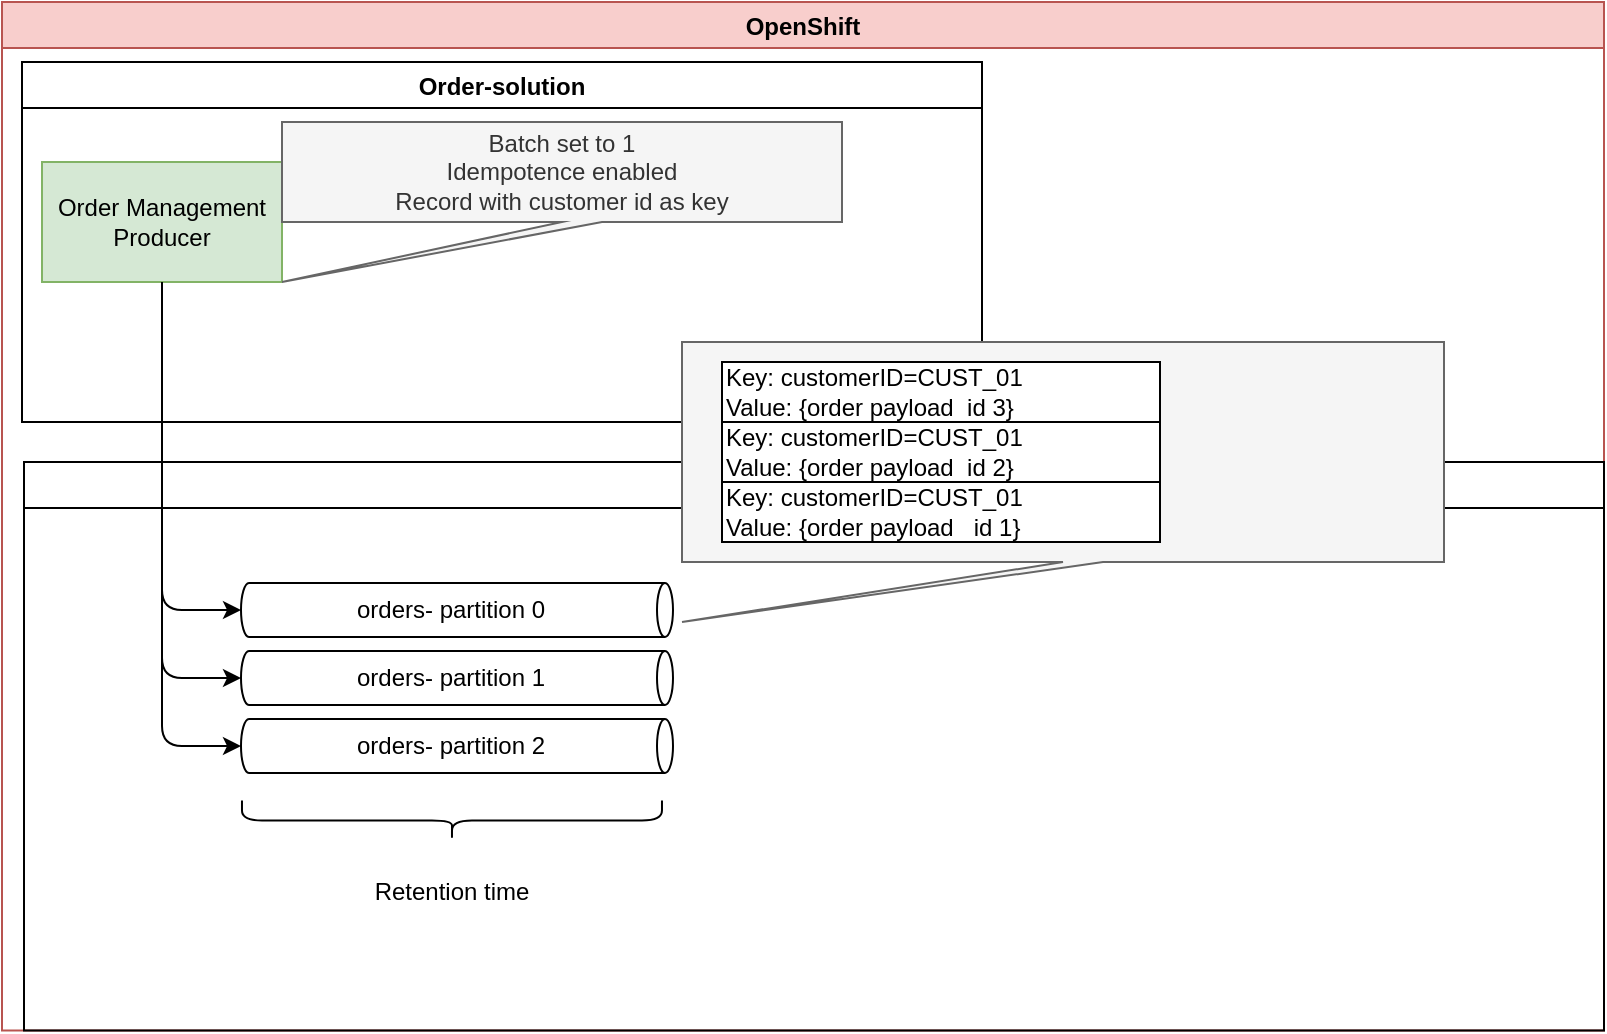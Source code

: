 <mxfile>
    <diagram id="rFmOCMcaIkLP6CqxaiLA" name="Page-1">
        <mxGraphModel dx="898" dy="526" grid="1" gridSize="10" guides="1" tooltips="1" connect="1" arrows="1" fold="1" page="1" pageScale="1" pageWidth="850" pageHeight="1100" math="0" shadow="0">
            <root>
                <mxCell id="0"/>
                <mxCell id="1" parent="0"/>
                <mxCell id="2" value="OpenShift" style="swimlane;fillColor=#f8cecc;strokeColor=#b85450;" parent="1" vertex="1">
                    <mxGeometry x="20" y="10" width="801" height="514.21" as="geometry"/>
                </mxCell>
                <mxCell id="3" value="Order-solution" style="swimlane;" parent="2" vertex="1">
                    <mxGeometry x="10" y="30" width="480" height="180" as="geometry"/>
                </mxCell>
                <mxCell id="4" value="Order Management Producer" style="rounded=0;whiteSpace=wrap;html=1;fillColor=#d5e8d4;strokeColor=#82b366;" parent="3" vertex="1">
                    <mxGeometry x="10" y="50" width="120" height="60" as="geometry"/>
                </mxCell>
                <mxCell id="33" value="Batch set to 1&lt;br&gt;Idempotence enabled&lt;br&gt;Record with customer id as key" style="shape=callout;whiteSpace=wrap;html=1;perimeter=calloutPerimeter;fillColor=#f5f5f5;fontColor=#333333;strokeColor=#666666;position2=0;" parent="3" vertex="1">
                    <mxGeometry x="130" y="30" width="280" height="80" as="geometry"/>
                </mxCell>
                <mxCell id="10" value="event-streams cluster" style="swimlane;verticalAlign=middle;textDirection=ltr;horizontal=1;" parent="2" vertex="1">
                    <mxGeometry x="11" y="230" width="790" height="284.21" as="geometry">
                        <mxRectangle x="11" y="320" width="160" height="23" as="alternateBounds"/>
                    </mxGeometry>
                </mxCell>
                <mxCell id="19" value="orders- partition 0&lt;br&gt;" style="shape=cylinder3;whiteSpace=wrap;html=1;boundedLbl=1;backgroundOutline=1;size=4;rotation=90;align=center;horizontal=0;" parent="10" vertex="1">
                    <mxGeometry x="203" y="-34" width="27" height="216" as="geometry"/>
                </mxCell>
                <mxCell id="26" value="orders- partition 2" style="shape=cylinder3;whiteSpace=wrap;html=1;boundedLbl=1;backgroundOutline=1;size=4;rotation=90;align=center;horizontal=0;" parent="10" vertex="1">
                    <mxGeometry x="203" y="34" width="27" height="216" as="geometry"/>
                </mxCell>
                <mxCell id="25" value="orders- partition 1" style="shape=cylinder3;whiteSpace=wrap;html=1;boundedLbl=1;backgroundOutline=1;size=4;rotation=90;align=center;horizontal=0;" parent="10" vertex="1">
                    <mxGeometry x="203" width="27" height="216" as="geometry"/>
                </mxCell>
                <mxCell id="31" value="" style="shape=callout;whiteSpace=wrap;html=1;perimeter=calloutPerimeter;position2=0;fillColor=#f5f5f5;fontColor=#333333;strokeColor=#666666;" parent="10" vertex="1">
                    <mxGeometry x="329" y="-60" width="381" height="140" as="geometry"/>
                </mxCell>
                <mxCell id="29" value="Key: customerID=CUST_01&lt;br&gt;Value: {order payload&amp;nbsp; id 2}" style="rounded=0;whiteSpace=wrap;html=1;align=left;" parent="10" vertex="1">
                    <mxGeometry x="349" y="-20" width="219" height="30" as="geometry"/>
                </mxCell>
                <mxCell id="30" value="Key: customerID=CUST_01&lt;br&gt;Value: {order payload&amp;nbsp; &amp;nbsp;id 1}" style="rounded=0;whiteSpace=wrap;html=1;align=left;" parent="10" vertex="1">
                    <mxGeometry x="349" y="10" width="219" height="30" as="geometry"/>
                </mxCell>
                <mxCell id="32" value="Key: customerID=CUST_01&lt;br&gt;Value: {order payload&amp;nbsp; id 3}" style="rounded=0;whiteSpace=wrap;html=1;align=left;" parent="10" vertex="1">
                    <mxGeometry x="349" y="-50" width="219" height="30" as="geometry"/>
                </mxCell>
                <mxCell id="34" value="" style="shape=curlyBracket;whiteSpace=wrap;html=1;rounded=1;flipH=1;rotation=90;" parent="10" vertex="1">
                    <mxGeometry x="203.99" y="74.21" width="20" height="210" as="geometry"/>
                </mxCell>
                <mxCell id="36" value="Retention time" style="text;html=1;strokeColor=none;fillColor=none;align=center;verticalAlign=middle;whiteSpace=wrap;rounded=0;" parent="10" vertex="1">
                    <mxGeometry x="153.99" y="200" width="120" height="30" as="geometry"/>
                </mxCell>
                <mxCell id="21" style="edgeStyle=orthogonalEdgeStyle;html=1;entryX=0.5;entryY=1;entryDx=0;entryDy=0;entryPerimeter=0;" parent="2" source="4" target="19" edge="1">
                    <mxGeometry relative="1" as="geometry"/>
                </mxCell>
                <mxCell id="27" style="edgeStyle=orthogonalEdgeStyle;html=1;entryX=0.5;entryY=1;entryDx=0;entryDy=0;entryPerimeter=0;exitX=0.5;exitY=1;exitDx=0;exitDy=0;" parent="2" source="4" target="25" edge="1">
                    <mxGeometry relative="1" as="geometry">
                        <mxPoint x="90" y="150" as="sourcePoint"/>
                        <mxPoint x="129.5" y="314" as="targetPoint"/>
                    </mxGeometry>
                </mxCell>
                <mxCell id="28" style="edgeStyle=orthogonalEdgeStyle;html=1;entryX=0.5;entryY=1;entryDx=0;entryDy=0;entryPerimeter=0;exitX=0.5;exitY=1;exitDx=0;exitDy=0;" parent="2" source="4" target="26" edge="1">
                    <mxGeometry relative="1" as="geometry">
                        <mxPoint x="90" y="150" as="sourcePoint"/>
                        <mxPoint x="129.5" y="348" as="targetPoint"/>
                    </mxGeometry>
                </mxCell>
            </root>
        </mxGraphModel>
    </diagram>
</mxfile>